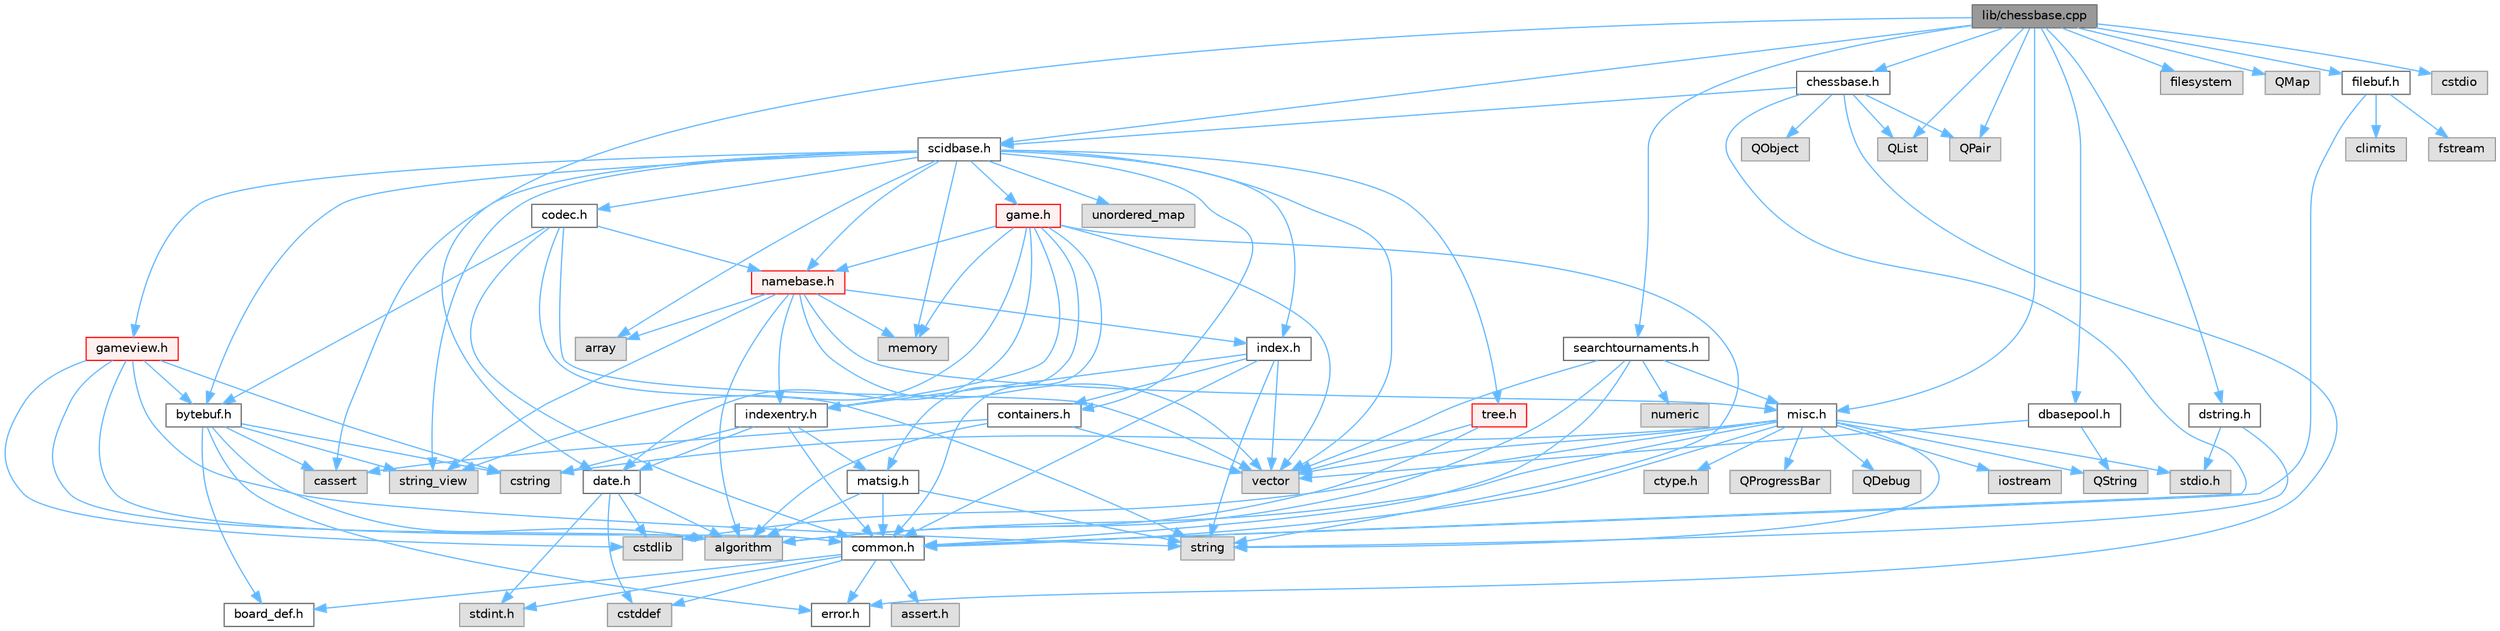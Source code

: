 digraph "lib/chessbase.cpp"
{
 // LATEX_PDF_SIZE
  bgcolor="transparent";
  edge [fontname=Helvetica,fontsize=10,labelfontname=Helvetica,labelfontsize=10];
  node [fontname=Helvetica,fontsize=10,shape=box,height=0.2,width=0.4];
  Node1 [id="Node000001",label="lib/chessbase.cpp",height=0.2,width=0.4,color="gray40", fillcolor="grey60", style="filled", fontcolor="black",tooltip=" "];
  Node1 -> Node2 [id="edge1_Node000001_Node000002",color="steelblue1",style="solid",tooltip=" "];
  Node2 [id="Node000002",label="chessbase.h",height=0.2,width=0.4,color="grey40", fillcolor="white", style="filled",URL="$chessbase_8h.html",tooltip=" "];
  Node2 -> Node3 [id="edge2_Node000002_Node000003",color="steelblue1",style="solid",tooltip=" "];
  Node3 [id="Node000003",label="QObject",height=0.2,width=0.4,color="grey60", fillcolor="#E0E0E0", style="filled",tooltip=" "];
  Node2 -> Node4 [id="edge3_Node000002_Node000004",color="steelblue1",style="solid",tooltip=" "];
  Node4 [id="Node000004",label="common.h",height=0.2,width=0.4,color="grey40", fillcolor="white", style="filled",URL="$common_8h.html",tooltip=" "];
  Node4 -> Node5 [id="edge4_Node000004_Node000005",color="steelblue1",style="solid",tooltip=" "];
  Node5 [id="Node000005",label="board_def.h",height=0.2,width=0.4,color="grey40", fillcolor="white", style="filled",URL="$board__def_8h.html",tooltip=" "];
  Node4 -> Node6 [id="edge5_Node000004_Node000006",color="steelblue1",style="solid",tooltip=" "];
  Node6 [id="Node000006",label="error.h",height=0.2,width=0.4,color="grey40", fillcolor="white", style="filled",URL="$error_8h.html",tooltip=" "];
  Node4 -> Node7 [id="edge6_Node000004_Node000007",color="steelblue1",style="solid",tooltip=" "];
  Node7 [id="Node000007",label="assert.h",height=0.2,width=0.4,color="grey60", fillcolor="#E0E0E0", style="filled",tooltip=" "];
  Node4 -> Node8 [id="edge7_Node000004_Node000008",color="steelblue1",style="solid",tooltip=" "];
  Node8 [id="Node000008",label="cstddef",height=0.2,width=0.4,color="grey60", fillcolor="#E0E0E0", style="filled",tooltip=" "];
  Node4 -> Node9 [id="edge8_Node000004_Node000009",color="steelblue1",style="solid",tooltip=" "];
  Node9 [id="Node000009",label="stdint.h",height=0.2,width=0.4,color="grey60", fillcolor="#E0E0E0", style="filled",tooltip=" "];
  Node2 -> Node6 [id="edge9_Node000002_Node000006",color="steelblue1",style="solid",tooltip=" "];
  Node2 -> Node10 [id="edge10_Node000002_Node000010",color="steelblue1",style="solid",tooltip=" "];
  Node10 [id="Node000010",label="scidbase.h",height=0.2,width=0.4,color="grey40", fillcolor="white", style="filled",URL="$scidbase_8h.html",tooltip=" "];
  Node10 -> Node11 [id="edge11_Node000010_Node000011",color="steelblue1",style="solid",tooltip=" "];
  Node11 [id="Node000011",label="bytebuf.h",height=0.2,width=0.4,color="grey40", fillcolor="white", style="filled",URL="$bytebuf_8h.html",tooltip=" "];
  Node11 -> Node5 [id="edge12_Node000011_Node000005",color="steelblue1",style="solid",tooltip=" "];
  Node11 -> Node6 [id="edge13_Node000011_Node000006",color="steelblue1",style="solid",tooltip=" "];
  Node11 -> Node12 [id="edge14_Node000011_Node000012",color="steelblue1",style="solid",tooltip=" "];
  Node12 [id="Node000012",label="algorithm",height=0.2,width=0.4,color="grey60", fillcolor="#E0E0E0", style="filled",tooltip=" "];
  Node11 -> Node13 [id="edge15_Node000011_Node000013",color="steelblue1",style="solid",tooltip=" "];
  Node13 [id="Node000013",label="cassert",height=0.2,width=0.4,color="grey60", fillcolor="#E0E0E0", style="filled",tooltip=" "];
  Node11 -> Node14 [id="edge16_Node000011_Node000014",color="steelblue1",style="solid",tooltip=" "];
  Node14 [id="Node000014",label="cstring",height=0.2,width=0.4,color="grey60", fillcolor="#E0E0E0", style="filled",tooltip=" "];
  Node11 -> Node15 [id="edge17_Node000011_Node000015",color="steelblue1",style="solid",tooltip=" "];
  Node15 [id="Node000015",label="string_view",height=0.2,width=0.4,color="grey60", fillcolor="#E0E0E0", style="filled",tooltip=" "];
  Node10 -> Node16 [id="edge18_Node000010_Node000016",color="steelblue1",style="solid",tooltip=" "];
  Node16 [id="Node000016",label="codec.h",height=0.2,width=0.4,color="grey40", fillcolor="white", style="filled",URL="$codec_8h.html",tooltip=" "];
  Node16 -> Node11 [id="edge19_Node000016_Node000011",color="steelblue1",style="solid",tooltip=" "];
  Node16 -> Node4 [id="edge20_Node000016_Node000004",color="steelblue1",style="solid",tooltip=" "];
  Node16 -> Node17 [id="edge21_Node000016_Node000017",color="steelblue1",style="solid",tooltip=" "];
  Node17 [id="Node000017",label="namebase.h",height=0.2,width=0.4,color="red", fillcolor="#FFF0F0", style="filled",URL="$namebase_8h.html",tooltip=" "];
  Node17 -> Node18 [id="edge22_Node000017_Node000018",color="steelblue1",style="solid",tooltip=" "];
  Node18 [id="Node000018",label="index.h",height=0.2,width=0.4,color="grey40", fillcolor="white", style="filled",URL="$index_8h.html",tooltip=" "];
  Node18 -> Node4 [id="edge23_Node000018_Node000004",color="steelblue1",style="solid",tooltip=" "];
  Node18 -> Node19 [id="edge24_Node000018_Node000019",color="steelblue1",style="solid",tooltip=" "];
  Node19 [id="Node000019",label="containers.h",height=0.2,width=0.4,color="grey40", fillcolor="white", style="filled",URL="$containers_8h.html",tooltip=" "];
  Node19 -> Node12 [id="edge25_Node000019_Node000012",color="steelblue1",style="solid",tooltip=" "];
  Node19 -> Node13 [id="edge26_Node000019_Node000013",color="steelblue1",style="solid",tooltip=" "];
  Node19 -> Node20 [id="edge27_Node000019_Node000020",color="steelblue1",style="solid",tooltip=" "];
  Node20 [id="Node000020",label="vector",height=0.2,width=0.4,color="grey60", fillcolor="#E0E0E0", style="filled",tooltip=" "];
  Node18 -> Node21 [id="edge28_Node000018_Node000021",color="steelblue1",style="solid",tooltip=" "];
  Node21 [id="Node000021",label="indexentry.h",height=0.2,width=0.4,color="grey40", fillcolor="white", style="filled",URL="$indexentry_8h.html",tooltip=" "];
  Node21 -> Node4 [id="edge29_Node000021_Node000004",color="steelblue1",style="solid",tooltip=" "];
  Node21 -> Node22 [id="edge30_Node000021_Node000022",color="steelblue1",style="solid",tooltip=" "];
  Node22 [id="Node000022",label="date.h",height=0.2,width=0.4,color="grey40", fillcolor="white", style="filled",URL="$date_8h.html",tooltip=" "];
  Node22 -> Node12 [id="edge31_Node000022_Node000012",color="steelblue1",style="solid",tooltip=" "];
  Node22 -> Node8 [id="edge32_Node000022_Node000008",color="steelblue1",style="solid",tooltip=" "];
  Node22 -> Node23 [id="edge33_Node000022_Node000023",color="steelblue1",style="solid",tooltip=" "];
  Node23 [id="Node000023",label="cstdlib",height=0.2,width=0.4,color="grey60", fillcolor="#E0E0E0", style="filled",tooltip=" "];
  Node22 -> Node9 [id="edge34_Node000022_Node000009",color="steelblue1",style="solid",tooltip=" "];
  Node21 -> Node24 [id="edge35_Node000021_Node000024",color="steelblue1",style="solid",tooltip=" "];
  Node24 [id="Node000024",label="matsig.h",height=0.2,width=0.4,color="grey40", fillcolor="white", style="filled",URL="$matsig_8h.html",tooltip=" "];
  Node24 -> Node4 [id="edge36_Node000024_Node000004",color="steelblue1",style="solid",tooltip=" "];
  Node24 -> Node12 [id="edge37_Node000024_Node000012",color="steelblue1",style="solid",tooltip=" "];
  Node24 -> Node25 [id="edge38_Node000024_Node000025",color="steelblue1",style="solid",tooltip=" "];
  Node25 [id="Node000025",label="string",height=0.2,width=0.4,color="grey60", fillcolor="#E0E0E0", style="filled",tooltip=" "];
  Node21 -> Node14 [id="edge39_Node000021_Node000014",color="steelblue1",style="solid",tooltip=" "];
  Node18 -> Node25 [id="edge40_Node000018_Node000025",color="steelblue1",style="solid",tooltip=" "];
  Node18 -> Node20 [id="edge41_Node000018_Node000020",color="steelblue1",style="solid",tooltip=" "];
  Node17 -> Node21 [id="edge42_Node000017_Node000021",color="steelblue1",style="solid",tooltip=" "];
  Node17 -> Node26 [id="edge43_Node000017_Node000026",color="steelblue1",style="solid",tooltip=" "];
  Node26 [id="Node000026",label="misc.h",height=0.2,width=0.4,color="grey40", fillcolor="white", style="filled",URL="$misc_8h.html",tooltip=" "];
  Node26 -> Node4 [id="edge44_Node000026_Node000004",color="steelblue1",style="solid",tooltip=" "];
  Node26 -> Node12 [id="edge45_Node000026_Node000012",color="steelblue1",style="solid",tooltip=" "];
  Node26 -> Node25 [id="edge46_Node000026_Node000025",color="steelblue1",style="solid",tooltip=" "];
  Node26 -> Node14 [id="edge47_Node000026_Node000014",color="steelblue1",style="solid",tooltip=" "];
  Node26 -> Node27 [id="edge48_Node000026_Node000027",color="steelblue1",style="solid",tooltip=" "];
  Node27 [id="Node000027",label="stdio.h",height=0.2,width=0.4,color="grey60", fillcolor="#E0E0E0", style="filled",tooltip=" "];
  Node26 -> Node28 [id="edge49_Node000026_Node000028",color="steelblue1",style="solid",tooltip=" "];
  Node28 [id="Node000028",label="ctype.h",height=0.2,width=0.4,color="grey60", fillcolor="#E0E0E0", style="filled",tooltip=" "];
  Node26 -> Node23 [id="edge50_Node000026_Node000023",color="steelblue1",style="solid",tooltip=" "];
  Node26 -> Node20 [id="edge51_Node000026_Node000020",color="steelblue1",style="solid",tooltip=" "];
  Node26 -> Node29 [id="edge52_Node000026_Node000029",color="steelblue1",style="solid",tooltip=" "];
  Node29 [id="Node000029",label="QProgressBar",height=0.2,width=0.4,color="grey60", fillcolor="#E0E0E0", style="filled",tooltip=" "];
  Node26 -> Node30 [id="edge53_Node000026_Node000030",color="steelblue1",style="solid",tooltip=" "];
  Node30 [id="Node000030",label="QDebug",height=0.2,width=0.4,color="grey60", fillcolor="#E0E0E0", style="filled",tooltip=" "];
  Node26 -> Node31 [id="edge54_Node000026_Node000031",color="steelblue1",style="solid",tooltip=" "];
  Node31 [id="Node000031",label="QString",height=0.2,width=0.4,color="grey60", fillcolor="#E0E0E0", style="filled",tooltip=" "];
  Node26 -> Node32 [id="edge55_Node000026_Node000032",color="steelblue1",style="solid",tooltip=" "];
  Node32 [id="Node000032",label="iostream",height=0.2,width=0.4,color="grey60", fillcolor="#E0E0E0", style="filled",tooltip=" "];
  Node17 -> Node12 [id="edge56_Node000017_Node000012",color="steelblue1",style="solid",tooltip=" "];
  Node17 -> Node33 [id="edge57_Node000017_Node000033",color="steelblue1",style="solid",tooltip=" "];
  Node33 [id="Node000033",label="array",height=0.2,width=0.4,color="grey60", fillcolor="#E0E0E0", style="filled",tooltip=" "];
  Node17 -> Node36 [id="edge58_Node000017_Node000036",color="steelblue1",style="solid",tooltip=" "];
  Node36 [id="Node000036",label="memory",height=0.2,width=0.4,color="grey60", fillcolor="#E0E0E0", style="filled",tooltip=" "];
  Node17 -> Node15 [id="edge59_Node000017_Node000015",color="steelblue1",style="solid",tooltip=" "];
  Node17 -> Node20 [id="edge60_Node000017_Node000020",color="steelblue1",style="solid",tooltip=" "];
  Node16 -> Node25 [id="edge61_Node000016_Node000025",color="steelblue1",style="solid",tooltip=" "];
  Node16 -> Node20 [id="edge62_Node000016_Node000020",color="steelblue1",style="solid",tooltip=" "];
  Node10 -> Node19 [id="edge63_Node000010_Node000019",color="steelblue1",style="solid",tooltip=" "];
  Node10 -> Node37 [id="edge64_Node000010_Node000037",color="steelblue1",style="solid",tooltip=" "];
  Node37 [id="Node000037",label="game.h",height=0.2,width=0.4,color="red", fillcolor="#FFF0F0", style="filled",URL="$game_8h.html",tooltip=" "];
  Node37 -> Node4 [id="edge65_Node000037_Node000004",color="steelblue1",style="solid",tooltip=" "];
  Node37 -> Node22 [id="edge66_Node000037_Node000022",color="steelblue1",style="solid",tooltip=" "];
  Node37 -> Node21 [id="edge67_Node000037_Node000021",color="steelblue1",style="solid",tooltip=" "];
  Node37 -> Node24 [id="edge68_Node000037_Node000024",color="steelblue1",style="solid",tooltip=" "];
  Node37 -> Node17 [id="edge69_Node000037_Node000017",color="steelblue1",style="solid",tooltip=" "];
  Node37 -> Node36 [id="edge70_Node000037_Node000036",color="steelblue1",style="solid",tooltip=" "];
  Node37 -> Node25 [id="edge71_Node000037_Node000025",color="steelblue1",style="solid",tooltip=" "];
  Node37 -> Node15 [id="edge72_Node000037_Node000015",color="steelblue1",style="solid",tooltip=" "];
  Node37 -> Node20 [id="edge73_Node000037_Node000020",color="steelblue1",style="solid",tooltip=" "];
  Node10 -> Node42 [id="edge74_Node000010_Node000042",color="steelblue1",style="solid",tooltip=" "];
  Node42 [id="Node000042",label="gameview.h",height=0.2,width=0.4,color="red", fillcolor="#FFF0F0", style="filled",URL="$gameview_8h.html",tooltip=" "];
  Node42 -> Node11 [id="edge75_Node000042_Node000011",color="steelblue1",style="solid",tooltip=" "];
  Node42 -> Node4 [id="edge76_Node000042_Node000004",color="steelblue1",style="solid",tooltip=" "];
  Node42 -> Node12 [id="edge77_Node000042_Node000012",color="steelblue1",style="solid",tooltip=" "];
  Node42 -> Node23 [id="edge78_Node000042_Node000023",color="steelblue1",style="solid",tooltip=" "];
  Node42 -> Node14 [id="edge79_Node000042_Node000014",color="steelblue1",style="solid",tooltip=" "];
  Node42 -> Node25 [id="edge80_Node000042_Node000025",color="steelblue1",style="solid",tooltip=" "];
  Node10 -> Node18 [id="edge81_Node000010_Node000018",color="steelblue1",style="solid",tooltip=" "];
  Node10 -> Node17 [id="edge82_Node000010_Node000017",color="steelblue1",style="solid",tooltip=" "];
  Node10 -> Node47 [id="edge83_Node000010_Node000047",color="steelblue1",style="solid",tooltip=" "];
  Node47 [id="Node000047",label="tree.h",height=0.2,width=0.4,color="red", fillcolor="#FFF0F0", style="filled",URL="$tree_8h.html",tooltip=" "];
  Node47 -> Node12 [id="edge84_Node000047_Node000012",color="steelblue1",style="solid",tooltip=" "];
  Node47 -> Node20 [id="edge85_Node000047_Node000020",color="steelblue1",style="solid",tooltip=" "];
  Node10 -> Node33 [id="edge86_Node000010_Node000033",color="steelblue1",style="solid",tooltip=" "];
  Node10 -> Node13 [id="edge87_Node000010_Node000013",color="steelblue1",style="solid",tooltip=" "];
  Node10 -> Node36 [id="edge88_Node000010_Node000036",color="steelblue1",style="solid",tooltip=" "];
  Node10 -> Node15 [id="edge89_Node000010_Node000015",color="steelblue1",style="solid",tooltip=" "];
  Node10 -> Node50 [id="edge90_Node000010_Node000050",color="steelblue1",style="solid",tooltip=" "];
  Node50 [id="Node000050",label="unordered_map",height=0.2,width=0.4,color="grey60", fillcolor="#E0E0E0", style="filled",tooltip=" "];
  Node10 -> Node20 [id="edge91_Node000010_Node000020",color="steelblue1",style="solid",tooltip=" "];
  Node2 -> Node51 [id="edge92_Node000002_Node000051",color="steelblue1",style="solid",tooltip=" "];
  Node51 [id="Node000051",label="QList",height=0.2,width=0.4,color="grey60", fillcolor="#E0E0E0", style="filled",tooltip=" "];
  Node2 -> Node52 [id="edge93_Node000002_Node000052",color="steelblue1",style="solid",tooltip=" "];
  Node52 [id="Node000052",label="QPair",height=0.2,width=0.4,color="grey60", fillcolor="#E0E0E0", style="filled",tooltip=" "];
  Node1 -> Node53 [id="edge94_Node000001_Node000053",color="steelblue1",style="solid",tooltip=" "];
  Node53 [id="Node000053",label="dbasepool.h",height=0.2,width=0.4,color="grey40", fillcolor="white", style="filled",URL="$dbasepool_8h.html",tooltip=" "];
  Node53 -> Node20 [id="edge95_Node000053_Node000020",color="steelblue1",style="solid",tooltip=" "];
  Node53 -> Node31 [id="edge96_Node000053_Node000031",color="steelblue1",style="solid",tooltip=" "];
  Node1 -> Node10 [id="edge97_Node000001_Node000010",color="steelblue1",style="solid",tooltip=" "];
  Node1 -> Node26 [id="edge98_Node000001_Node000026",color="steelblue1",style="solid",tooltip=" "];
  Node1 -> Node54 [id="edge99_Node000001_Node000054",color="steelblue1",style="solid",tooltip=" "];
  Node54 [id="Node000054",label="dstring.h",height=0.2,width=0.4,color="grey40", fillcolor="white", style="filled",URL="$dstring_8h.html",tooltip=" "];
  Node54 -> Node27 [id="edge100_Node000054_Node000027",color="steelblue1",style="solid",tooltip=" "];
  Node54 -> Node25 [id="edge101_Node000054_Node000025",color="steelblue1",style="solid",tooltip=" "];
  Node1 -> Node55 [id="edge102_Node000001_Node000055",color="steelblue1",style="solid",tooltip=" "];
  Node55 [id="Node000055",label="searchtournaments.h",height=0.2,width=0.4,color="grey40", fillcolor="white", style="filled",URL="$searchtournaments_8h.html",tooltip=" "];
  Node55 -> Node4 [id="edge103_Node000055_Node000004",color="steelblue1",style="solid",tooltip=" "];
  Node55 -> Node26 [id="edge104_Node000055_Node000026",color="steelblue1",style="solid",tooltip=" "];
  Node55 -> Node12 [id="edge105_Node000055_Node000012",color="steelblue1",style="solid",tooltip=" "];
  Node55 -> Node56 [id="edge106_Node000055_Node000056",color="steelblue1",style="solid",tooltip=" "];
  Node56 [id="Node000056",label="numeric",height=0.2,width=0.4,color="grey60", fillcolor="#E0E0E0", style="filled",tooltip=" "];
  Node55 -> Node20 [id="edge107_Node000055_Node000020",color="steelblue1",style="solid",tooltip=" "];
  Node1 -> Node51 [id="edge108_Node000001_Node000051",color="steelblue1",style="solid",tooltip=" "];
  Node1 -> Node52 [id="edge109_Node000001_Node000052",color="steelblue1",style="solid",tooltip=" "];
  Node1 -> Node57 [id="edge110_Node000001_Node000057",color="steelblue1",style="solid",tooltip=" "];
  Node57 [id="Node000057",label="filesystem",height=0.2,width=0.4,color="grey60", fillcolor="#E0E0E0", style="filled",tooltip=" "];
  Node1 -> Node22 [id="edge111_Node000001_Node000022",color="steelblue1",style="solid",tooltip=" "];
  Node1 -> Node58 [id="edge112_Node000001_Node000058",color="steelblue1",style="solid",tooltip=" "];
  Node58 [id="Node000058",label="QMap",height=0.2,width=0.4,color="grey60", fillcolor="#E0E0E0", style="filled",tooltip=" "];
  Node1 -> Node59 [id="edge113_Node000001_Node000059",color="steelblue1",style="solid",tooltip=" "];
  Node59 [id="Node000059",label="filebuf.h",height=0.2,width=0.4,color="grey40", fillcolor="white", style="filled",URL="$filebuf_8h.html",tooltip=" "];
  Node59 -> Node4 [id="edge114_Node000059_Node000004",color="steelblue1",style="solid",tooltip=" "];
  Node59 -> Node60 [id="edge115_Node000059_Node000060",color="steelblue1",style="solid",tooltip=" "];
  Node60 [id="Node000060",label="climits",height=0.2,width=0.4,color="grey60", fillcolor="#E0E0E0", style="filled",tooltip=" "];
  Node59 -> Node61 [id="edge116_Node000059_Node000061",color="steelblue1",style="solid",tooltip=" "];
  Node61 [id="Node000061",label="fstream",height=0.2,width=0.4,color="grey60", fillcolor="#E0E0E0", style="filled",tooltip=" "];
  Node1 -> Node62 [id="edge117_Node000001_Node000062",color="steelblue1",style="solid",tooltip=" "];
  Node62 [id="Node000062",label="cstdio",height=0.2,width=0.4,color="grey60", fillcolor="#E0E0E0", style="filled",tooltip=" "];
}
